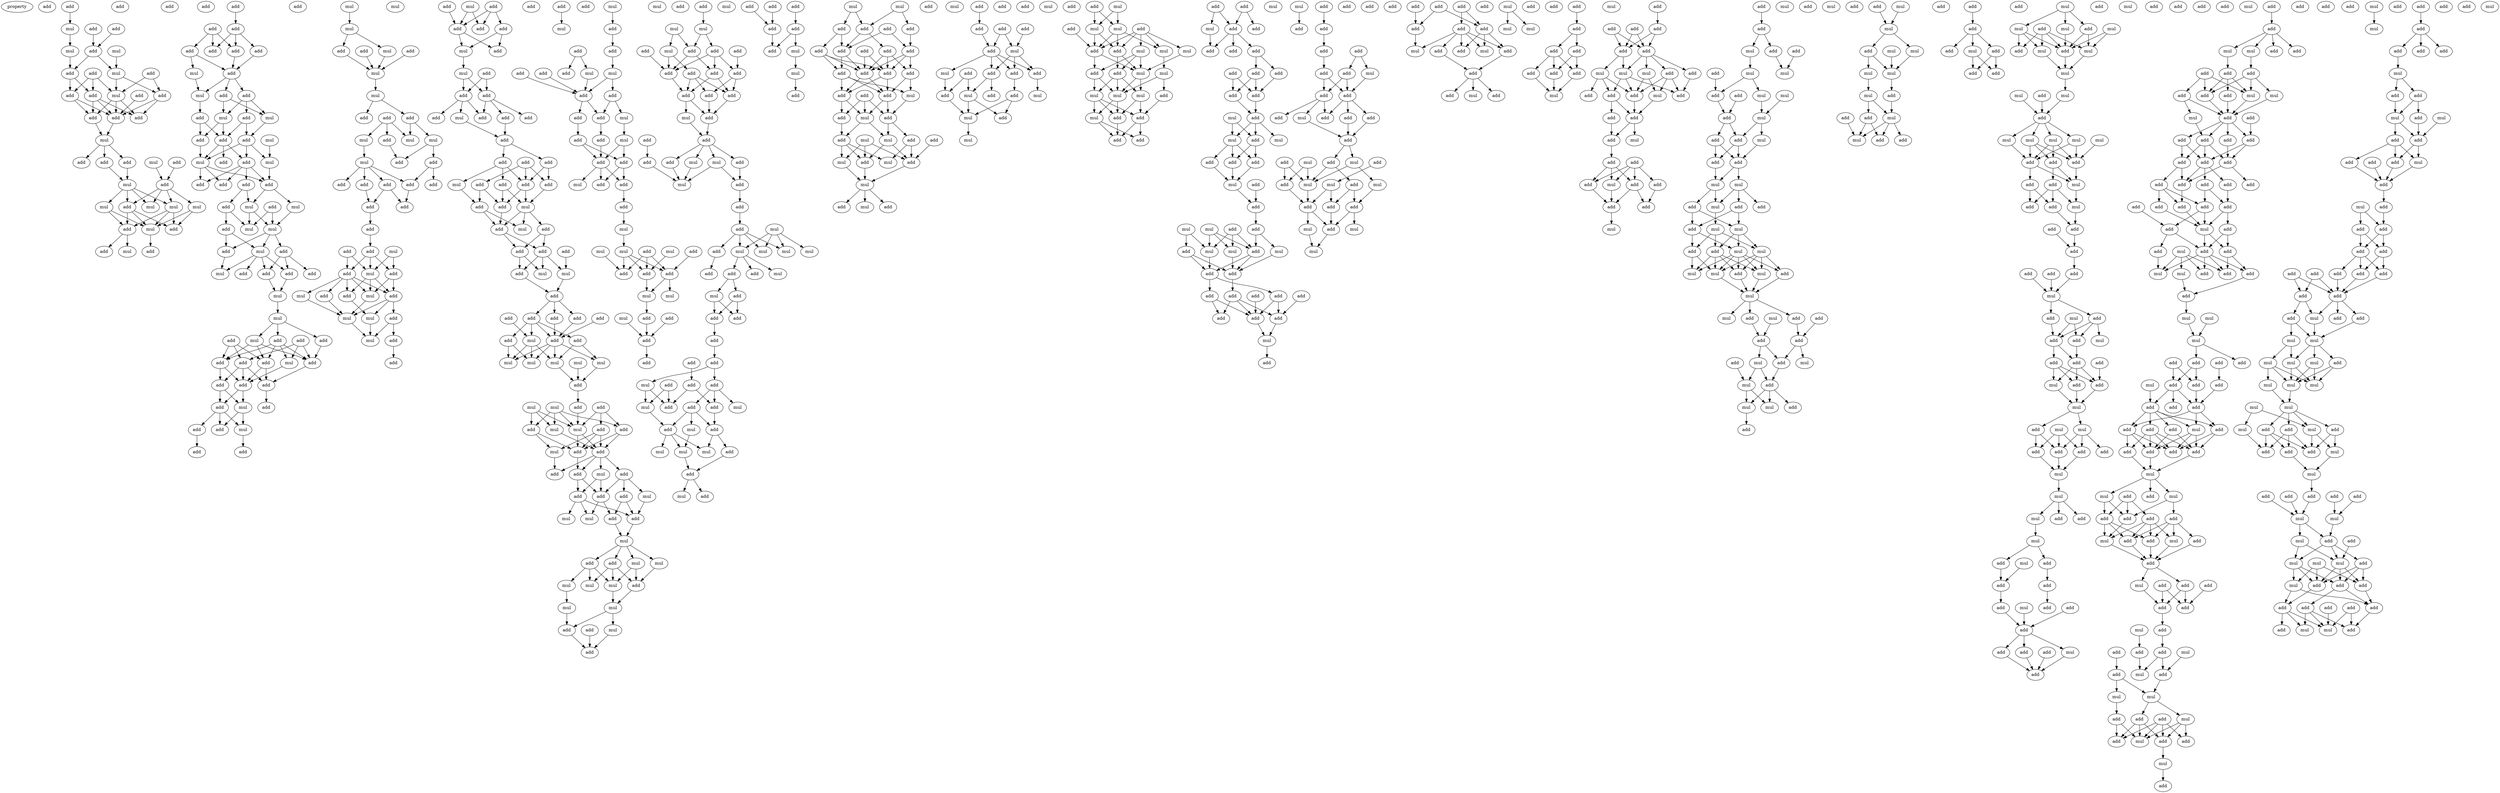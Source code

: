 digraph {
    node [fontcolor=black]
    property [mul=2,lf=1.3]
    0 [ label = add ];
    1 [ label = add ];
    2 [ label = add ];
    3 [ label = mul ];
    4 [ label = add ];
    5 [ label = add ];
    6 [ label = add ];
    7 [ label = mul ];
    8 [ label = mul ];
    9 [ label = add ];
    10 [ label = add ];
    11 [ label = mul ];
    12 [ label = add ];
    13 [ label = add ];
    14 [ label = add ];
    15 [ label = add ];
    16 [ label = add ];
    17 [ label = mul ];
    18 [ label = add ];
    19 [ label = add ];
    20 [ label = add ];
    21 [ label = mul ];
    22 [ label = add ];
    23 [ label = add ];
    24 [ label = add ];
    25 [ label = add ];
    26 [ label = mul ];
    27 [ label = mul ];
    28 [ label = add ];
    29 [ label = add ];
    30 [ label = mul ];
    31 [ label = mul ];
    32 [ label = mul ];
    33 [ label = mul ];
    34 [ label = add ];
    35 [ label = add ];
    36 [ label = mul ];
    37 [ label = mul ];
    38 [ label = add ];
    39 [ label = add ];
    40 [ label = add ];
    41 [ label = add ];
    42 [ label = add ];
    43 [ label = add ];
    44 [ label = add ];
    45 [ label = add ];
    46 [ label = add ];
    47 [ label = add ];
    48 [ label = add ];
    49 [ label = mul ];
    50 [ label = add ];
    51 [ label = mul ];
    52 [ label = add ];
    53 [ label = add ];
    54 [ label = mul ];
    55 [ label = mul ];
    56 [ label = add ];
    57 [ label = add ];
    58 [ label = add ];
    59 [ label = mul ];
    60 [ label = add ];
    61 [ label = add ];
    62 [ label = mul ];
    63 [ label = add ];
    64 [ label = add ];
    65 [ label = mul ];
    66 [ label = add ];
    67 [ label = add ];
    68 [ label = add ];
    69 [ label = add ];
    70 [ label = mul ];
    71 [ label = add ];
    72 [ label = add ];
    73 [ label = mul ];
    74 [ label = add ];
    75 [ label = mul ];
    76 [ label = mul ];
    77 [ label = add ];
    78 [ label = add ];
    79 [ label = mul ];
    80 [ label = add ];
    81 [ label = add ];
    82 [ label = mul ];
    83 [ label = add ];
    84 [ label = add ];
    85 [ label = mul ];
    86 [ label = mul ];
    87 [ label = add ];
    88 [ label = add ];
    89 [ label = add ];
    90 [ label = add ];
    91 [ label = mul ];
    92 [ label = add ];
    93 [ label = add ];
    94 [ label = mul ];
    95 [ label = add ];
    96 [ label = add ];
    97 [ label = add ];
    98 [ label = add ];
    99 [ label = add ];
    100 [ label = add ];
    101 [ label = add ];
    102 [ label = mul ];
    103 [ label = mul ];
    104 [ label = add ];
    105 [ label = add ];
    106 [ label = add ];
    107 [ label = add ];
    108 [ label = add ];
    109 [ label = mul ];
    110 [ label = mul ];
    111 [ label = add ];
    112 [ label = add ];
    113 [ label = mul ];
    114 [ label = add ];
    115 [ label = mul ];
    116 [ label = mul ];
    117 [ label = add ];
    118 [ label = add ];
    119 [ label = add ];
    120 [ label = mul ];
    121 [ label = mul ];
    122 [ label = mul ];
    123 [ label = add ];
    124 [ label = add ];
    125 [ label = add ];
    126 [ label = mul ];
    127 [ label = add ];
    128 [ label = add ];
    129 [ label = add ];
    130 [ label = add ];
    131 [ label = add ];
    132 [ label = add ];
    133 [ label = add ];
    134 [ label = mul ];
    135 [ label = add ];
    136 [ label = add ];
    137 [ label = mul ];
    138 [ label = add ];
    139 [ label = add ];
    140 [ label = add ];
    141 [ label = mul ];
    142 [ label = add ];
    143 [ label = mul ];
    144 [ label = add ];
    145 [ label = mul ];
    146 [ label = add ];
    147 [ label = mul ];
    148 [ label = mul ];
    149 [ label = add ];
    150 [ label = mul ];
    151 [ label = add ];
    152 [ label = add ];
    153 [ label = add ];
    154 [ label = mul ];
    155 [ label = add ];
    156 [ label = add ];
    157 [ label = add ];
    158 [ label = add ];
    159 [ label = add ];
    160 [ label = add ];
    161 [ label = add ];
    162 [ label = mul ];
    163 [ label = add ];
    164 [ label = mul ];
    165 [ label = mul ];
    166 [ label = add ];
    167 [ label = add ];
    168 [ label = mul ];
    169 [ label = add ];
    170 [ label = add ];
    171 [ label = add ];
    172 [ label = add ];
    173 [ label = add ];
    174 [ label = add ];
    175 [ label = add ];
    176 [ label = add ];
    177 [ label = add ];
    178 [ label = add ];
    179 [ label = mul ];
    180 [ label = add ];
    181 [ label = add ];
    182 [ label = add ];
    183 [ label = mul ];
    184 [ label = add ];
    185 [ label = add ];
    186 [ label = mul ];
    187 [ label = add ];
    188 [ label = add ];
    189 [ label = add ];
    190 [ label = add ];
    191 [ label = add ];
    192 [ label = add ];
    193 [ label = mul ];
    194 [ label = mul ];
    195 [ label = add ];
    196 [ label = add ];
    197 [ label = add ];
    198 [ label = add ];
    199 [ label = add ];
    200 [ label = add ];
    201 [ label = mul ];
    202 [ label = add ];
    203 [ label = add ];
    204 [ label = add ];
    205 [ label = mul ];
    206 [ label = mul ];
    207 [ label = mul ];
    208 [ label = mul ];
    209 [ label = mul ];
    210 [ label = add ];
    211 [ label = mul ];
    212 [ label = add ];
    213 [ label = mul ];
    214 [ label = add ];
    215 [ label = mul ];
    216 [ label = add ];
    217 [ label = mul ];
    218 [ label = add ];
    219 [ label = add ];
    220 [ label = add ];
    221 [ label = add ];
    222 [ label = mul ];
    223 [ label = mul ];
    224 [ label = add ];
    225 [ label = add ];
    226 [ label = add ];
    227 [ label = mul ];
    228 [ label = add ];
    229 [ label = add ];
    230 [ label = add ];
    231 [ label = mul ];
    232 [ label = add ];
    233 [ label = mul ];
    234 [ label = add ];
    235 [ label = mul ];
    236 [ label = add ];
    237 [ label = mul ];
    238 [ label = mul ];
    239 [ label = add ];
    240 [ label = mul ];
    241 [ label = mul ];
    242 [ label = mul ];
    243 [ label = add ];
    244 [ label = mul ];
    245 [ label = mul ];
    246 [ label = add ];
    247 [ label = add ];
    248 [ label = mul ];
    249 [ label = add ];
    250 [ label = mul ];
    251 [ label = add ];
    252 [ label = add ];
    253 [ label = add ];
    254 [ label = add ];
    255 [ label = add ];
    256 [ label = mul ];
    257 [ label = add ];
    258 [ label = mul ];
    259 [ label = add ];
    260 [ label = add ];
    261 [ label = add ];
    262 [ label = mul ];
    263 [ label = add ];
    264 [ label = mul ];
    265 [ label = add ];
    266 [ label = add ];
    267 [ label = mul ];
    268 [ label = add ];
    269 [ label = add ];
    270 [ label = mul ];
    271 [ label = add ];
    272 [ label = add ];
    273 [ label = add ];
    274 [ label = mul ];
    275 [ label = mul ];
    276 [ label = add ];
    277 [ label = add ];
    278 [ label = mul ];
    279 [ label = mul ];
    280 [ label = add ];
    281 [ label = add ];
    282 [ label = add ];
    283 [ label = mul ];
    284 [ label = mul ];
    285 [ label = mul ];
    286 [ label = add ];
    287 [ label = add ];
    288 [ label = add ];
    289 [ label = add ];
    290 [ label = add ];
    291 [ label = add ];
    292 [ label = mul ];
    293 [ label = mul ];
    294 [ label = add ];
    295 [ label = add ];
    296 [ label = mul ];
    297 [ label = add ];
    298 [ label = add ];
    299 [ label = add ];
    300 [ label = add ];
    301 [ label = add ];
    302 [ label = add ];
    303 [ label = add ];
    304 [ label = add ];
    305 [ label = add ];
    306 [ label = mul ];
    307 [ label = add ];
    308 [ label = add ];
    309 [ label = add ];
    310 [ label = add ];
    311 [ label = mul ];
    312 [ label = add ];
    313 [ label = mul ];
    314 [ label = add ];
    315 [ label = mul ];
    316 [ label = add ];
    317 [ label = mul ];
    318 [ label = add ];
    319 [ label = add ];
    320 [ label = mul ];
    321 [ label = add ];
    322 [ label = mul ];
    323 [ label = mul ];
    324 [ label = mul ];
    325 [ label = mul ];
    326 [ label = mul ];
    327 [ label = add ];
    328 [ label = add ];
    329 [ label = add ];
    330 [ label = mul ];
    331 [ label = add ];
    332 [ label = add ];
    333 [ label = add ];
    334 [ label = add ];
    335 [ label = add ];
    336 [ label = add ];
    337 [ label = mul ];
    338 [ label = add ];
    339 [ label = add ];
    340 [ label = add ];
    341 [ label = add ];
    342 [ label = add ];
    343 [ label = add ];
    344 [ label = mul ];
    345 [ label = mul ];
    346 [ label = add ];
    347 [ label = mul ];
    348 [ label = add ];
    349 [ label = mul ];
    350 [ label = mul ];
    351 [ label = mul ];
    352 [ label = add ];
    353 [ label = add ];
    354 [ label = add ];
    355 [ label = add ];
    356 [ label = mul ];
    357 [ label = add ];
    358 [ label = add ];
    359 [ label = add ];
    360 [ label = add ];
    361 [ label = add ];
    362 [ label = mul ];
    363 [ label = mul ];
    364 [ label = add ];
    365 [ label = mul ];
    366 [ label = mul ];
    367 [ label = add ];
    368 [ label = add ];
    369 [ label = add ];
    370 [ label = add ];
    371 [ label = add ];
    372 [ label = add ];
    373 [ label = add ];
    374 [ label = add ];
    375 [ label = add ];
    376 [ label = add ];
    377 [ label = add ];
    378 [ label = add ];
    379 [ label = add ];
    380 [ label = mul ];
    381 [ label = add ];
    382 [ label = add ];
    383 [ label = add ];
    384 [ label = add ];
    385 [ label = mul ];
    386 [ label = add ];
    387 [ label = add ];
    388 [ label = add ];
    389 [ label = mul ];
    390 [ label = add ];
    391 [ label = mul ];
    392 [ label = add ];
    393 [ label = mul ];
    394 [ label = add ];
    395 [ label = mul ];
    396 [ label = mul ];
    397 [ label = add ];
    398 [ label = mul ];
    399 [ label = add ];
    400 [ label = add ];
    401 [ label = mul ];
    402 [ label = add ];
    403 [ label = add ];
    404 [ label = add ];
    405 [ label = add ];
    406 [ label = add ];
    407 [ label = mul ];
    408 [ label = add ];
    409 [ label = add ];
    410 [ label = add ];
    411 [ label = mul ];
    412 [ label = add ];
    413 [ label = add ];
    414 [ label = mul ];
    415 [ label = add ];
    416 [ label = add ];
    417 [ label = mul ];
    418 [ label = add ];
    419 [ label = mul ];
    420 [ label = add ];
    421 [ label = add ];
    422 [ label = mul ];
    423 [ label = mul ];
    424 [ label = add ];
    425 [ label = add ];
    426 [ label = mul ];
    427 [ label = add ];
    428 [ label = add ];
    429 [ label = mul ];
    430 [ label = mul ];
    431 [ label = mul ];
    432 [ label = mul ];
    433 [ label = add ];
    434 [ label = mul ];
    435 [ label = add ];
    436 [ label = add ];
    437 [ label = mul ];
    438 [ label = add ];
    439 [ label = mul ];
    440 [ label = mul ];
    441 [ label = mul ];
    442 [ label = mul ];
    443 [ label = add ];
    444 [ label = mul ];
    445 [ label = add ];
    446 [ label = add ];
    447 [ label = add ];
    448 [ label = add ];
    449 [ label = add ];
    450 [ label = add ];
    451 [ label = mul ];
    452 [ label = add ];
    453 [ label = add ];
    454 [ label = add ];
    455 [ label = add ];
    456 [ label = add ];
    457 [ label = add ];
    458 [ label = add ];
    459 [ label = add ];
    460 [ label = add ];
    461 [ label = add ];
    462 [ label = add ];
    463 [ label = mul ];
    464 [ label = add ];
    465 [ label = mul ];
    466 [ label = mul ];
    467 [ label = add ];
    468 [ label = add ];
    469 [ label = add ];
    470 [ label = mul ];
    471 [ label = add ];
    472 [ label = add ];
    473 [ label = mul ];
    474 [ label = mul ];
    475 [ label = add ];
    476 [ label = add ];
    477 [ label = mul ];
    478 [ label = mul ];
    479 [ label = add ];
    480 [ label = mul ];
    481 [ label = add ];
    482 [ label = mul ];
    483 [ label = add ];
    484 [ label = add ];
    485 [ label = add ];
    486 [ label = add ];
    487 [ label = add ];
    488 [ label = add ];
    489 [ label = add ];
    490 [ label = add ];
    491 [ label = add ];
    492 [ label = add ];
    493 [ label = mul ];
    494 [ label = mul ];
    495 [ label = add ];
    496 [ label = add ];
    497 [ label = add ];
    498 [ label = add ];
    499 [ label = add ];
    500 [ label = add ];
    501 [ label = add ];
    502 [ label = mul ];
    503 [ label = add ];
    504 [ label = add ];
    505 [ label = add ];
    506 [ label = add ];
    507 [ label = add ];
    508 [ label = add ];
    509 [ label = mul ];
    510 [ label = add ];
    511 [ label = add ];
    512 [ label = add ];
    513 [ label = add ];
    514 [ label = add ];
    515 [ label = mul ];
    516 [ label = mul ];
    517 [ label = add ];
    518 [ label = add ];
    519 [ label = add ];
    520 [ label = mul ];
    521 [ label = mul ];
    522 [ label = mul ];
    523 [ label = add ];
    524 [ label = add ];
    525 [ label = add ];
    526 [ label = add ];
    527 [ label = add ];
    528 [ label = mul ];
    529 [ label = mul ];
    530 [ label = add ];
    531 [ label = mul ];
    532 [ label = add ];
    533 [ label = add ];
    534 [ label = add ];
    535 [ label = add ];
    536 [ label = add ];
    537 [ label = add ];
    538 [ label = mul ];
    539 [ label = add ];
    540 [ label = mul ];
    541 [ label = add ];
    542 [ label = add ];
    543 [ label = add ];
    544 [ label = add ];
    545 [ label = mul ];
    546 [ label = add ];
    547 [ label = add ];
    548 [ label = mul ];
    549 [ label = mul ];
    550 [ label = add ];
    551 [ label = add ];
    552 [ label = add ];
    553 [ label = mul ];
    554 [ label = add ];
    555 [ label = add ];
    556 [ label = add ];
    557 [ label = add ];
    558 [ label = add ];
    559 [ label = add ];
    560 [ label = mul ];
    561 [ label = mul ];
    562 [ label = add ];
    563 [ label = add ];
    564 [ label = add ];
    565 [ label = add ];
    566 [ label = add ];
    567 [ label = add ];
    568 [ label = mul ];
    569 [ label = add ];
    570 [ label = mul ];
    571 [ label = mul ];
    572 [ label = add ];
    573 [ label = add ];
    574 [ label = add ];
    575 [ label = mul ];
    576 [ label = add ];
    577 [ label = add ];
    578 [ label = add ];
    579 [ label = add ];
    580 [ label = mul ];
    581 [ label = add ];
    582 [ label = add ];
    583 [ label = add ];
    584 [ label = add ];
    585 [ label = add ];
    586 [ label = add ];
    587 [ label = mul ];
    588 [ label = add ];
    589 [ label = add ];
    590 [ label = mul ];
    591 [ label = add ];
    592 [ label = add ];
    593 [ label = add ];
    594 [ label = add ];
    595 [ label = mul ];
    596 [ label = add ];
    597 [ label = mul ];
    598 [ label = mul ];
    599 [ label = mul ];
    600 [ label = add ];
    601 [ label = add ];
    602 [ label = mul ];
    603 [ label = mul ];
    604 [ label = add ];
    605 [ label = add ];
    606 [ label = mul ];
    607 [ label = add ];
    608 [ label = add ];
    609 [ label = add ];
    610 [ label = mul ];
    611 [ label = mul ];
    612 [ label = mul ];
    613 [ label = mul ];
    614 [ label = add ];
    615 [ label = add ];
    616 [ label = add ];
    617 [ label = add ];
    618 [ label = mul ];
    619 [ label = mul ];
    620 [ label = add ];
    621 [ label = mul ];
    622 [ label = add ];
    623 [ label = mul ];
    624 [ label = mul ];
    625 [ label = mul ];
    626 [ label = add ];
    627 [ label = add ];
    628 [ label = mul ];
    629 [ label = mul ];
    630 [ label = add ];
    631 [ label = add ];
    632 [ label = mul ];
    633 [ label = add ];
    634 [ label = mul ];
    635 [ label = add ];
    636 [ label = add ];
    637 [ label = add ];
    638 [ label = add ];
    639 [ label = mul ];
    640 [ label = mul ];
    641 [ label = add ];
    642 [ label = mul ];
    643 [ label = add ];
    644 [ label = add ];
    645 [ label = mul ];
    646 [ label = mul ];
    647 [ label = add ];
    648 [ label = mul ];
    649 [ label = add ];
    650 [ label = add ];
    651 [ label = mul ];
    652 [ label = mul ];
    653 [ label = add ];
    654 [ label = add ];
    655 [ label = mul ];
    656 [ label = mul ];
    657 [ label = mul ];
    658 [ label = mul ];
    659 [ label = add ];
    660 [ label = mul ];
    661 [ label = add ];
    662 [ label = add ];
    663 [ label = mul ];
    664 [ label = mul ];
    665 [ label = add ];
    666 [ label = add ];
    667 [ label = add ];
    668 [ label = add ];
    669 [ label = add ];
    670 [ label = add ];
    671 [ label = add ];
    672 [ label = mul ];
    673 [ label = add ];
    674 [ label = add ];
    675 [ label = mul ];
    676 [ label = add ];
    677 [ label = mul ];
    678 [ label = add ];
    679 [ label = mul ];
    680 [ label = mul ];
    681 [ label = add ];
    682 [ label = add ];
    683 [ label = mul ];
    684 [ label = mul ];
    685 [ label = mul ];
    686 [ label = mul ];
    687 [ label = add ];
    688 [ label = add ];
    689 [ label = mul ];
    690 [ label = add ];
    691 [ label = mul ];
    692 [ label = mul ];
    693 [ label = mul ];
    694 [ label = mul ];
    695 [ label = mul ];
    696 [ label = add ];
    697 [ label = add ];
    698 [ label = add ];
    699 [ label = mul ];
    700 [ label = add ];
    701 [ label = add ];
    702 [ label = add ];
    703 [ label = add ];
    704 [ label = mul ];
    705 [ label = mul ];
    706 [ label = add ];
    707 [ label = add ];
    708 [ label = add ];
    709 [ label = add ];
    710 [ label = add ];
    711 [ label = add ];
    712 [ label = mul ];
    713 [ label = add ];
    714 [ label = mul ];
    715 [ label = add ];
    716 [ label = add ];
    717 [ label = add ];
    718 [ label = mul ];
    719 [ label = add ];
    720 [ label = add ];
    721 [ label = add ];
    722 [ label = add ];
    723 [ label = add ];
    724 [ label = mul ];
    725 [ label = mul ];
    726 [ label = mul ];
    727 [ label = mul ];
    728 [ label = add ];
    729 [ label = add ];
    730 [ label = add ];
    731 [ label = add ];
    732 [ label = add ];
    733 [ label = add ];
    734 [ label = mul ];
    735 [ label = mul ];
    736 [ label = add ];
    737 [ label = mul ];
    738 [ label = add ];
    739 [ label = add ];
    740 [ label = mul ];
    741 [ label = mul ];
    742 [ label = add ];
    743 [ label = add ];
    744 [ label = add ];
    745 [ label = add ];
    746 [ label = add ];
    747 [ label = add ];
    748 [ label = mul ];
    749 [ label = add ];
    750 [ label = add ];
    751 [ label = add ];
    752 [ label = add ];
    753 [ label = add ];
    754 [ label = add ];
    755 [ label = add ];
    756 [ label = mul ];
    757 [ label = add ];
    758 [ label = mul ];
    759 [ label = add ];
    760 [ label = add ];
    761 [ label = add ];
    762 [ label = mul ];
    763 [ label = mul ];
    764 [ label = add ];
    765 [ label = add ];
    766 [ label = add ];
    767 [ label = add ];
    768 [ label = add ];
    769 [ label = add ];
    770 [ label = add ];
    771 [ label = mul ];
    772 [ label = mul ];
    773 [ label = add ];
    774 [ label = mul ];
    775 [ label = add ];
    776 [ label = add ];
    777 [ label = add ];
    778 [ label = add ];
    779 [ label = add ];
    780 [ label = add ];
    781 [ label = add ];
    782 [ label = add ];
    783 [ label = add ];
    784 [ label = add ];
    785 [ label = add ];
    786 [ label = add ];
    787 [ label = add ];
    788 [ label = add ];
    789 [ label = add ];
    790 [ label = add ];
    791 [ label = add ];
    792 [ label = add ];
    793 [ label = add ];
    794 [ label = mul ];
    795 [ label = add ];
    796 [ label = add ];
    797 [ label = add ];
    798 [ label = add ];
    799 [ label = add ];
    800 [ label = mul ];
    801 [ label = add ];
    802 [ label = mul ];
    803 [ label = add ];
    804 [ label = add ];
    805 [ label = mul ];
    806 [ label = add ];
    807 [ label = mul ];
    808 [ label = mul ];
    809 [ label = mul ];
    810 [ label = add ];
    811 [ label = add ];
    812 [ label = add ];
    813 [ label = add ];
    814 [ label = add ];
    815 [ label = mul ];
    816 [ label = add ];
    817 [ label = add ];
    818 [ label = add ];
    819 [ label = add ];
    820 [ label = add ];
    821 [ label = add ];
    822 [ label = mul ];
    823 [ label = add ];
    824 [ label = add ];
    825 [ label = add ];
    826 [ label = add ];
    827 [ label = add ];
    828 [ label = add ];
    829 [ label = add ];
    830 [ label = add ];
    831 [ label = mul ];
    832 [ label = add ];
    833 [ label = add ];
    834 [ label = mul ];
    835 [ label = mul ];
    836 [ label = add ];
    837 [ label = add ];
    838 [ label = add ];
    839 [ label = add ];
    840 [ label = mul ];
    841 [ label = add ];
    842 [ label = add ];
    843 [ label = mul ];
    844 [ label = add ];
    845 [ label = add ];
    846 [ label = add ];
    847 [ label = add ];
    848 [ label = add ];
    849 [ label = add ];
    850 [ label = mul ];
    851 [ label = add ];
    852 [ label = add ];
    853 [ label = mul ];
    854 [ label = add ];
    855 [ label = mul ];
    856 [ label = add ];
    857 [ label = add ];
    858 [ label = add ];
    859 [ label = add ];
    860 [ label = mul ];
    861 [ label = add ];
    862 [ label = mul ];
    863 [ label = mul ];
    864 [ label = add ];
    865 [ label = mul ];
    866 [ label = add ];
    867 [ label = add ];
    868 [ label = add ];
    869 [ label = add ];
    870 [ label = mul ];
    871 [ label = add ];
    872 [ label = mul ];
    873 [ label = add ];
    874 [ label = mul ];
    875 [ label = mul ];
    876 [ label = add ];
    877 [ label = add ];
    878 [ label = add ];
    879 [ label = add ];
    880 [ label = add ];
    881 [ label = add ];
    882 [ label = add ];
    883 [ label = add ];
    884 [ label = mul ];
    885 [ label = add ];
    886 [ label = add ];
    887 [ label = mul ];
    888 [ label = mul ];
    889 [ label = add ];
    890 [ label = add ];
    891 [ label = add ];
    892 [ label = add ];
    893 [ label = add ];
    894 [ label = mul ];
    895 [ label = add ];
    896 [ label = add ];
    897 [ label = add ];
    898 [ label = mul ];
    899 [ label = add ];
    900 [ label = add ];
    901 [ label = add ];
    902 [ label = add ];
    903 [ label = add ];
    904 [ label = add ];
    905 [ label = add ];
    906 [ label = add ];
    907 [ label = add ];
    908 [ label = add ];
    909 [ label = add ];
    910 [ label = mul ];
    911 [ label = mul ];
    912 [ label = add ];
    913 [ label = add ];
    914 [ label = add ];
    915 [ label = mul ];
    916 [ label = mul ];
    917 [ label = mul ];
    918 [ label = mul ];
    919 [ label = add ];
    920 [ label = mul ];
    921 [ label = mul ];
    922 [ label = mul ];
    923 [ label = mul ];
    924 [ label = mul ];
    925 [ label = mul ];
    926 [ label = add ];
    927 [ label = mul ];
    928 [ label = mul ];
    929 [ label = add ];
    930 [ label = add ];
    931 [ label = mul ];
    932 [ label = add ];
    933 [ label = add ];
    934 [ label = add ];
    935 [ label = mul ];
    936 [ label = add ];
    937 [ label = add ];
    938 [ label = add ];
    939 [ label = add ];
    940 [ label = add ];
    941 [ label = mul ];
    942 [ label = mul ];
    943 [ label = add ];
    944 [ label = mul ];
    945 [ label = add ];
    946 [ label = add ];
    947 [ label = mul ];
    948 [ label = mul ];
    949 [ label = mul ];
    950 [ label = add ];
    951 [ label = mul ];
    952 [ label = add ];
    953 [ label = add ];
    954 [ label = add ];
    955 [ label = add ];
    956 [ label = add ];
    957 [ label = add ];
    958 [ label = add ];
    959 [ label = mul ];
    960 [ label = add ];
    961 [ label = mul ];
    962 [ label = add ];
    1 -> 3 [ name = 0 ];
    3 -> 7 [ name = 1 ];
    4 -> 6 [ name = 2 ];
    5 -> 6 [ name = 3 ];
    6 -> 10 [ name = 4 ];
    6 -> 11 [ name = 5 ];
    7 -> 10 [ name = 6 ];
    8 -> 11 [ name = 7 ];
    9 -> 13 [ name = 8 ];
    9 -> 15 [ name = 9 ];
    9 -> 17 [ name = 10 ];
    10 -> 13 [ name = 11 ];
    10 -> 15 [ name = 12 ];
    11 -> 14 [ name = 13 ];
    11 -> 17 [ name = 14 ];
    12 -> 14 [ name = 15 ];
    12 -> 17 [ name = 16 ];
    13 -> 18 [ name = 17 ];
    13 -> 19 [ name = 18 ];
    13 -> 20 [ name = 19 ];
    14 -> 18 [ name = 20 ];
    14 -> 19 [ name = 21 ];
    15 -> 18 [ name = 22 ];
    15 -> 20 [ name = 23 ];
    16 -> 18 [ name = 24 ];
    17 -> 18 [ name = 25 ];
    17 -> 19 [ name = 26 ];
    17 -> 20 [ name = 27 ];
    18 -> 21 [ name = 28 ];
    20 -> 21 [ name = 29 ];
    21 -> 22 [ name = 30 ];
    21 -> 23 [ name = 31 ];
    21 -> 24 [ name = 32 ];
    22 -> 27 [ name = 33 ];
    24 -> 27 [ name = 34 ];
    25 -> 28 [ name = 35 ];
    26 -> 28 [ name = 36 ];
    27 -> 29 [ name = 37 ];
    27 -> 30 [ name = 38 ];
    27 -> 32 [ name = 39 ];
    27 -> 33 [ name = 40 ];
    28 -> 29 [ name = 41 ];
    28 -> 30 [ name = 42 ];
    28 -> 31 [ name = 43 ];
    28 -> 32 [ name = 44 ];
    29 -> 34 [ name = 45 ];
    29 -> 35 [ name = 46 ];
    29 -> 36 [ name = 47 ];
    30 -> 34 [ name = 48 ];
    30 -> 35 [ name = 49 ];
    30 -> 36 [ name = 50 ];
    31 -> 35 [ name = 51 ];
    31 -> 36 [ name = 52 ];
    33 -> 34 [ name = 53 ];
    33 -> 36 [ name = 54 ];
    34 -> 37 [ name = 55 ];
    34 -> 41 [ name = 56 ];
    36 -> 40 [ name = 57 ];
    42 -> 43 [ name = 58 ];
    43 -> 46 [ name = 59 ];
    43 -> 47 [ name = 60 ];
    43 -> 48 [ name = 61 ];
    44 -> 45 [ name = 62 ];
    44 -> 46 [ name = 63 ];
    44 -> 48 [ name = 64 ];
    45 -> 49 [ name = 65 ];
    45 -> 50 [ name = 66 ];
    47 -> 50 [ name = 67 ];
    48 -> 50 [ name = 68 ];
    49 -> 51 [ name = 69 ];
    50 -> 51 [ name = 70 ];
    50 -> 52 [ name = 71 ];
    50 -> 53 [ name = 72 ];
    51 -> 57 [ name = 73 ];
    52 -> 54 [ name = 74 ];
    52 -> 55 [ name = 75 ];
    52 -> 56 [ name = 76 ];
    53 -> 54 [ name = 77 ];
    53 -> 55 [ name = 78 ];
    54 -> 58 [ name = 79 ];
    55 -> 60 [ name = 80 ];
    55 -> 61 [ name = 81 ];
    56 -> 58 [ name = 82 ];
    56 -> 60 [ name = 83 ];
    57 -> 60 [ name = 84 ];
    57 -> 61 [ name = 85 ];
    58 -> 62 [ name = 86 ];
    58 -> 64 [ name = 87 ];
    58 -> 65 [ name = 88 ];
    59 -> 65 [ name = 89 ];
    60 -> 62 [ name = 90 ];
    60 -> 63 [ name = 91 ];
    60 -> 64 [ name = 92 ];
    61 -> 62 [ name = 93 ];
    62 -> 66 [ name = 94 ];
    62 -> 68 [ name = 95 ];
    62 -> 69 [ name = 96 ];
    64 -> 66 [ name = 97 ];
    64 -> 67 [ name = 98 ];
    64 -> 68 [ name = 99 ];
    64 -> 69 [ name = 100 ];
    65 -> 68 [ name = 101 ];
    67 -> 70 [ name = 102 ];
    67 -> 71 [ name = 103 ];
    68 -> 70 [ name = 104 ];
    68 -> 73 [ name = 105 ];
    70 -> 75 [ name = 106 ];
    70 -> 76 [ name = 107 ];
    71 -> 74 [ name = 108 ];
    71 -> 76 [ name = 109 ];
    72 -> 75 [ name = 110 ];
    72 -> 76 [ name = 111 ];
    73 -> 75 [ name = 112 ];
    74 -> 78 [ name = 113 ];
    74 -> 79 [ name = 114 ];
    75 -> 77 [ name = 115 ];
    75 -> 78 [ name = 116 ];
    75 -> 79 [ name = 117 ];
    77 -> 81 [ name = 118 ];
    77 -> 83 [ name = 119 ];
    77 -> 84 [ name = 120 ];
    78 -> 82 [ name = 121 ];
    79 -> 80 [ name = 122 ];
    79 -> 81 [ name = 123 ];
    79 -> 82 [ name = 124 ];
    79 -> 83 [ name = 125 ];
    81 -> 85 [ name = 126 ];
    83 -> 85 [ name = 127 ];
    85 -> 86 [ name = 128 ];
    86 -> 89 [ name = 129 ];
    86 -> 90 [ name = 130 ];
    86 -> 91 [ name = 131 ];
    87 -> 92 [ name = 132 ];
    87 -> 94 [ name = 133 ];
    87 -> 95 [ name = 134 ];
    88 -> 93 [ name = 135 ];
    88 -> 95 [ name = 136 ];
    88 -> 96 [ name = 137 ];
    89 -> 92 [ name = 138 ];
    90 -> 92 [ name = 139 ];
    90 -> 93 [ name = 140 ];
    90 -> 94 [ name = 141 ];
    90 -> 96 [ name = 142 ];
    91 -> 92 [ name = 143 ];
    91 -> 93 [ name = 144 ];
    91 -> 96 [ name = 145 ];
    92 -> 98 [ name = 146 ];
    93 -> 98 [ name = 147 ];
    93 -> 99 [ name = 148 ];
    94 -> 99 [ name = 149 ];
    95 -> 97 [ name = 150 ];
    95 -> 98 [ name = 151 ];
    95 -> 99 [ name = 152 ];
    96 -> 97 [ name = 153 ];
    96 -> 99 [ name = 154 ];
    97 -> 101 [ name = 155 ];
    97 -> 102 [ name = 156 ];
    98 -> 100 [ name = 157 ];
    99 -> 101 [ name = 158 ];
    99 -> 102 [ name = 159 ];
    101 -> 103 [ name = 160 ];
    101 -> 104 [ name = 161 ];
    101 -> 105 [ name = 162 ];
    102 -> 103 [ name = 163 ];
    102 -> 105 [ name = 164 ];
    103 -> 106 [ name = 165 ];
    104 -> 107 [ name = 166 ];
    109 -> 110 [ name = 167 ];
    110 -> 111 [ name = 168 ];
    110 -> 113 [ name = 169 ];
    111 -> 115 [ name = 170 ];
    112 -> 115 [ name = 171 ];
    113 -> 115 [ name = 172 ];
    114 -> 115 [ name = 173 ];
    115 -> 116 [ name = 174 ];
    116 -> 118 [ name = 175 ];
    116 -> 119 [ name = 176 ];
    117 -> 120 [ name = 177 ];
    117 -> 122 [ name = 178 ];
    117 -> 123 [ name = 179 ];
    118 -> 121 [ name = 180 ];
    118 -> 122 [ name = 181 ];
    120 -> 126 [ name = 182 ];
    121 -> 124 [ name = 183 ];
    121 -> 125 [ name = 184 ];
    123 -> 125 [ name = 185 ];
    124 -> 127 [ name = 186 ];
    124 -> 130 [ name = 187 ];
    126 -> 127 [ name = 188 ];
    126 -> 128 [ name = 189 ];
    126 -> 129 [ name = 190 ];
    126 -> 131 [ name = 191 ];
    127 -> 133 [ name = 192 ];
    128 -> 132 [ name = 193 ];
    128 -> 133 [ name = 194 ];
    131 -> 132 [ name = 195 ];
    132 -> 135 [ name = 196 ];
    135 -> 136 [ name = 197 ];
    136 -> 139 [ name = 198 ];
    136 -> 140 [ name = 199 ];
    136 -> 141 [ name = 200 ];
    137 -> 139 [ name = 201 ];
    137 -> 141 [ name = 202 ];
    138 -> 140 [ name = 203 ];
    138 -> 141 [ name = 204 ];
    139 -> 145 [ name = 205 ];
    139 -> 146 [ name = 206 ];
    140 -> 142 [ name = 207 ];
    140 -> 143 [ name = 208 ];
    140 -> 144 [ name = 209 ];
    140 -> 145 [ name = 210 ];
    140 -> 146 [ name = 211 ];
    141 -> 142 [ name = 212 ];
    141 -> 145 [ name = 213 ];
    141 -> 146 [ name = 214 ];
    142 -> 147 [ name = 215 ];
    143 -> 148 [ name = 216 ];
    144 -> 148 [ name = 217 ];
    145 -> 148 [ name = 218 ];
    146 -> 147 [ name = 219 ];
    146 -> 148 [ name = 220 ];
    146 -> 149 [ name = 221 ];
    147 -> 150 [ name = 222 ];
    148 -> 150 [ name = 223 ];
    149 -> 150 [ name = 224 ];
    149 -> 151 [ name = 225 ];
    151 -> 152 [ name = 226 ];
    153 -> 157 [ name = 227 ];
    153 -> 158 [ name = 228 ];
    153 -> 159 [ name = 229 ];
    154 -> 158 [ name = 230 ];
    154 -> 159 [ name = 231 ];
    155 -> 158 [ name = 232 ];
    157 -> 161 [ name = 233 ];
    157 -> 162 [ name = 234 ];
    158 -> 161 [ name = 235 ];
    158 -> 162 [ name = 236 ];
    160 -> 165 [ name = 237 ];
    162 -> 164 [ name = 238 ];
    163 -> 166 [ name = 239 ];
    163 -> 167 [ name = 240 ];
    164 -> 166 [ name = 241 ];
    164 -> 167 [ name = 242 ];
    166 -> 169 [ name = 243 ];
    166 -> 170 [ name = 244 ];
    166 -> 172 [ name = 245 ];
    167 -> 168 [ name = 246 ];
    167 -> 169 [ name = 247 ];
    167 -> 171 [ name = 248 ];
    168 -> 173 [ name = 249 ];
    172 -> 173 [ name = 250 ];
    173 -> 175 [ name = 251 ];
    173 -> 176 [ name = 252 ];
    174 -> 177 [ name = 253 ];
    174 -> 178 [ name = 254 ];
    174 -> 181 [ name = 255 ];
    175 -> 179 [ name = 256 ];
    175 -> 180 [ name = 257 ];
    175 -> 181 [ name = 258 ];
    176 -> 178 [ name = 259 ];
    176 -> 181 [ name = 260 ];
    177 -> 182 [ name = 261 ];
    177 -> 184 [ name = 262 ];
    178 -> 183 [ name = 263 ];
    179 -> 184 [ name = 264 ];
    180 -> 182 [ name = 265 ];
    180 -> 183 [ name = 266 ];
    181 -> 182 [ name = 267 ];
    181 -> 183 [ name = 268 ];
    182 -> 185 [ name = 269 ];
    183 -> 185 [ name = 270 ];
    183 -> 186 [ name = 271 ];
    183 -> 187 [ name = 272 ];
    184 -> 185 [ name = 273 ];
    184 -> 186 [ name = 274 ];
    185 -> 188 [ name = 275 ];
    185 -> 189 [ name = 276 ];
    187 -> 188 [ name = 277 ];
    187 -> 189 [ name = 278 ];
    188 -> 192 [ name = 279 ];
    188 -> 193 [ name = 280 ];
    189 -> 192 [ name = 281 ];
    189 -> 193 [ name = 282 ];
    189 -> 194 [ name = 283 ];
    190 -> 194 [ name = 284 ];
    192 -> 195 [ name = 285 ];
    194 -> 195 [ name = 286 ];
    195 -> 197 [ name = 287 ];
    195 -> 198 [ name = 288 ];
    195 -> 199 [ name = 289 ];
    196 -> 204 [ name = 290 ];
    197 -> 204 [ name = 291 ];
    198 -> 204 [ name = 292 ];
    199 -> 201 [ name = 293 ];
    199 -> 202 [ name = 294 ];
    199 -> 203 [ name = 295 ];
    199 -> 204 [ name = 296 ];
    200 -> 201 [ name = 297 ];
    201 -> 205 [ name = 298 ];
    201 -> 206 [ name = 299 ];
    201 -> 209 [ name = 300 ];
    202 -> 205 [ name = 301 ];
    202 -> 207 [ name = 302 ];
    203 -> 206 [ name = 303 ];
    203 -> 209 [ name = 304 ];
    204 -> 205 [ name = 305 ];
    204 -> 206 [ name = 306 ];
    204 -> 207 [ name = 307 ];
    204 -> 209 [ name = 308 ];
    205 -> 210 [ name = 309 ];
    207 -> 210 [ name = 310 ];
    208 -> 210 [ name = 311 ];
    210 -> 212 [ name = 312 ];
    211 -> 215 [ name = 313 ];
    211 -> 217 [ name = 314 ];
    211 -> 219 [ name = 315 ];
    212 -> 217 [ name = 316 ];
    213 -> 215 [ name = 317 ];
    213 -> 216 [ name = 318 ];
    213 -> 217 [ name = 319 ];
    213 -> 219 [ name = 320 ];
    214 -> 216 [ name = 321 ];
    214 -> 217 [ name = 322 ];
    214 -> 218 [ name = 323 ];
    215 -> 220 [ name = 324 ];
    216 -> 220 [ name = 325 ];
    216 -> 221 [ name = 326 ];
    217 -> 220 [ name = 327 ];
    217 -> 221 [ name = 328 ];
    218 -> 220 [ name = 329 ];
    218 -> 221 [ name = 330 ];
    218 -> 222 [ name = 331 ];
    219 -> 221 [ name = 332 ];
    219 -> 222 [ name = 333 ];
    220 -> 223 [ name = 334 ];
    220 -> 224 [ name = 335 ];
    220 -> 225 [ name = 336 ];
    220 -> 226 [ name = 337 ];
    221 -> 226 [ name = 338 ];
    222 -> 225 [ name = 339 ];
    223 -> 228 [ name = 340 ];
    223 -> 229 [ name = 341 ];
    224 -> 227 [ name = 342 ];
    224 -> 229 [ name = 343 ];
    224 -> 230 [ name = 344 ];
    226 -> 228 [ name = 345 ];
    226 -> 229 [ name = 346 ];
    227 -> 234 [ name = 347 ];
    228 -> 231 [ name = 348 ];
    228 -> 233 [ name = 349 ];
    228 -> 234 [ name = 350 ];
    229 -> 231 [ name = 351 ];
    229 -> 232 [ name = 352 ];
    230 -> 232 [ name = 353 ];
    230 -> 234 [ name = 354 ];
    232 -> 235 [ name = 355 ];
    234 -> 235 [ name = 356 ];
    235 -> 236 [ name = 357 ];
    235 -> 237 [ name = 358 ];
    235 -> 238 [ name = 359 ];
    235 -> 239 [ name = 360 ];
    236 -> 241 [ name = 361 ];
    236 -> 242 [ name = 362 ];
    236 -> 243 [ name = 363 ];
    237 -> 242 [ name = 364 ];
    237 -> 243 [ name = 365 ];
    238 -> 243 [ name = 366 ];
    239 -> 240 [ name = 367 ];
    239 -> 241 [ name = 368 ];
    239 -> 242 [ name = 369 ];
    240 -> 245 [ name = 370 ];
    242 -> 244 [ name = 371 ];
    243 -> 244 [ name = 372 ];
    244 -> 246 [ name = 373 ];
    244 -> 248 [ name = 374 ];
    245 -> 246 [ name = 375 ];
    246 -> 249 [ name = 376 ];
    247 -> 249 [ name = 377 ];
    248 -> 249 [ name = 378 ];
    250 -> 251 [ name = 379 ];
    251 -> 252 [ name = 380 ];
    252 -> 258 [ name = 381 ];
    253 -> 256 [ name = 382 ];
    253 -> 257 [ name = 383 ];
    254 -> 260 [ name = 384 ];
    255 -> 260 [ name = 385 ];
    256 -> 260 [ name = 386 ];
    258 -> 259 [ name = 387 ];
    258 -> 260 [ name = 388 ];
    259 -> 261 [ name = 389 ];
    259 -> 262 [ name = 390 ];
    260 -> 261 [ name = 391 ];
    260 -> 263 [ name = 392 ];
    261 -> 265 [ name = 393 ];
    262 -> 264 [ name = 394 ];
    263 -> 266 [ name = 395 ];
    264 -> 268 [ name = 396 ];
    264 -> 269 [ name = 397 ];
    265 -> 268 [ name = 398 ];
    266 -> 268 [ name = 399 ];
    266 -> 269 [ name = 400 ];
    268 -> 270 [ name = 401 ];
    268 -> 271 [ name = 402 ];
    268 -> 272 [ name = 403 ];
    269 -> 271 [ name = 404 ];
    269 -> 272 [ name = 405 ];
    271 -> 273 [ name = 406 ];
    273 -> 274 [ name = 407 ];
    274 -> 275 [ name = 408 ];
    275 -> 280 [ name = 409 ];
    275 -> 281 [ name = 410 ];
    275 -> 282 [ name = 411 ];
    276 -> 280 [ name = 412 ];
    276 -> 281 [ name = 413 ];
    276 -> 282 [ name = 414 ];
    277 -> 282 [ name = 415 ];
    278 -> 281 [ name = 416 ];
    279 -> 280 [ name = 417 ];
    280 -> 283 [ name = 418 ];
    282 -> 283 [ name = 419 ];
    282 -> 284 [ name = 420 ];
    283 -> 286 [ name = 421 ];
    285 -> 288 [ name = 422 ];
    286 -> 288 [ name = 423 ];
    287 -> 288 [ name = 424 ];
    288 -> 290 [ name = 425 ];
    291 -> 293 [ name = 426 ];
    292 -> 294 [ name = 427 ];
    292 -> 296 [ name = 428 ];
    293 -> 294 [ name = 429 ];
    293 -> 295 [ name = 430 ];
    294 -> 300 [ name = 431 ];
    294 -> 302 [ name = 432 ];
    295 -> 300 [ name = 433 ];
    295 -> 301 [ name = 434 ];
    295 -> 302 [ name = 435 ];
    296 -> 299 [ name = 436 ];
    296 -> 302 [ name = 437 ];
    297 -> 301 [ name = 438 ];
    298 -> 302 [ name = 439 ];
    299 -> 303 [ name = 440 ];
    299 -> 304 [ name = 441 ];
    299 -> 305 [ name = 442 ];
    300 -> 303 [ name = 443 ];
    300 -> 305 [ name = 444 ];
    301 -> 304 [ name = 445 ];
    301 -> 305 [ name = 446 ];
    302 -> 303 [ name = 447 ];
    303 -> 306 [ name = 448 ];
    303 -> 307 [ name = 449 ];
    304 -> 307 [ name = 450 ];
    305 -> 307 [ name = 451 ];
    306 -> 309 [ name = 452 ];
    307 -> 309 [ name = 453 ];
    308 -> 310 [ name = 454 ];
    309 -> 311 [ name = 455 ];
    309 -> 312 [ name = 456 ];
    309 -> 313 [ name = 457 ];
    309 -> 314 [ name = 458 ];
    310 -> 317 [ name = 459 ];
    311 -> 316 [ name = 460 ];
    311 -> 317 [ name = 461 ];
    312 -> 317 [ name = 462 ];
    313 -> 317 [ name = 463 ];
    314 -> 316 [ name = 464 ];
    316 -> 318 [ name = 465 ];
    318 -> 319 [ name = 466 ];
    319 -> 321 [ name = 467 ];
    319 -> 322 [ name = 468 ];
    319 -> 323 [ name = 469 ];
    319 -> 324 [ name = 470 ];
    320 -> 322 [ name = 471 ];
    320 -> 323 [ name = 472 ];
    320 -> 324 [ name = 473 ];
    320 -> 325 [ name = 474 ];
    321 -> 328 [ name = 475 ];
    324 -> 326 [ name = 476 ];
    324 -> 327 [ name = 477 ];
    324 -> 329 [ name = 478 ];
    327 -> 330 [ name = 479 ];
    327 -> 331 [ name = 480 ];
    330 -> 332 [ name = 481 ];
    330 -> 333 [ name = 482 ];
    331 -> 332 [ name = 483 ];
    331 -> 333 [ name = 484 ];
    332 -> 334 [ name = 485 ];
    334 -> 336 [ name = 486 ];
    335 -> 340 [ name = 487 ];
    336 -> 337 [ name = 488 ];
    336 -> 338 [ name = 489 ];
    337 -> 341 [ name = 490 ];
    337 -> 345 [ name = 491 ];
    338 -> 342 [ name = 492 ];
    338 -> 343 [ name = 493 ];
    338 -> 344 [ name = 494 ];
    339 -> 341 [ name = 495 ];
    339 -> 345 [ name = 496 ];
    340 -> 341 [ name = 497 ];
    340 -> 342 [ name = 498 ];
    342 -> 348 [ name = 499 ];
    343 -> 346 [ name = 500 ];
    343 -> 347 [ name = 501 ];
    343 -> 348 [ name = 502 ];
    345 -> 346 [ name = 503 ];
    346 -> 349 [ name = 504 ];
    346 -> 350 [ name = 505 ];
    346 -> 351 [ name = 506 ];
    347 -> 351 [ name = 507 ];
    348 -> 350 [ name = 508 ];
    348 -> 352 [ name = 509 ];
    351 -> 353 [ name = 510 ];
    352 -> 353 [ name = 511 ];
    353 -> 356 [ name = 512 ];
    353 -> 357 [ name = 513 ];
    354 -> 360 [ name = 514 ];
    355 -> 359 [ name = 515 ];
    358 -> 360 [ name = 516 ];
    359 -> 361 [ name = 517 ];
    359 -> 362 [ name = 518 ];
    360 -> 361 [ name = 519 ];
    362 -> 363 [ name = 520 ];
    363 -> 364 [ name = 521 ];
    365 -> 367 [ name = 522 ];
    365 -> 369 [ name = 523 ];
    366 -> 367 [ name = 524 ];
    366 -> 370 [ name = 525 ];
    367 -> 371 [ name = 526 ];
    367 -> 374 [ name = 527 ];
    368 -> 371 [ name = 528 ];
    368 -> 372 [ name = 529 ];
    369 -> 372 [ name = 530 ];
    370 -> 371 [ name = 531 ];
    370 -> 373 [ name = 532 ];
    371 -> 376 [ name = 533 ];
    371 -> 377 [ name = 534 ];
    372 -> 377 [ name = 535 ];
    372 -> 378 [ name = 536 ];
    372 -> 379 [ name = 537 ];
    373 -> 376 [ name = 538 ];
    373 -> 377 [ name = 539 ];
    373 -> 379 [ name = 540 ];
    374 -> 377 [ name = 541 ];
    374 -> 378 [ name = 542 ];
    374 -> 379 [ name = 543 ];
    375 -> 377 [ name = 544 ];
    375 -> 379 [ name = 545 ];
    376 -> 380 [ name = 546 ];
    376 -> 381 [ name = 547 ];
    376 -> 383 [ name = 548 ];
    377 -> 381 [ name = 549 ];
    377 -> 383 [ name = 550 ];
    378 -> 380 [ name = 551 ];
    378 -> 383 [ name = 552 ];
    379 -> 381 [ name = 553 ];
    379 -> 383 [ name = 554 ];
    380 -> 386 [ name = 555 ];
    381 -> 384 [ name = 556 ];
    381 -> 385 [ name = 557 ];
    382 -> 384 [ name = 558 ];
    382 -> 385 [ name = 559 ];
    382 -> 386 [ name = 560 ];
    383 -> 385 [ name = 561 ];
    383 -> 386 [ name = 562 ];
    384 -> 390 [ name = 563 ];
    385 -> 389 [ name = 564 ];
    385 -> 390 [ name = 565 ];
    386 -> 387 [ name = 566 ];
    386 -> 389 [ name = 567 ];
    387 -> 394 [ name = 568 ];
    387 -> 395 [ name = 569 ];
    388 -> 394 [ name = 570 ];
    389 -> 392 [ name = 571 ];
    389 -> 394 [ name = 572 ];
    390 -> 392 [ name = 573 ];
    390 -> 393 [ name = 574 ];
    390 -> 395 [ name = 575 ];
    391 -> 392 [ name = 576 ];
    391 -> 393 [ name = 577 ];
    391 -> 394 [ name = 578 ];
    392 -> 396 [ name = 579 ];
    393 -> 396 [ name = 580 ];
    394 -> 396 [ name = 581 ];
    396 -> 397 [ name = 582 ];
    396 -> 398 [ name = 583 ];
    396 -> 400 [ name = 584 ];
    402 -> 403 [ name = 585 ];
    403 -> 406 [ name = 586 ];
    404 -> 406 [ name = 587 ];
    404 -> 407 [ name = 588 ];
    405 -> 407 [ name = 589 ];
    406 -> 408 [ name = 590 ];
    406 -> 409 [ name = 591 ];
    406 -> 410 [ name = 592 ];
    406 -> 411 [ name = 593 ];
    407 -> 408 [ name = 594 ];
    407 -> 409 [ name = 595 ];
    407 -> 410 [ name = 596 ];
    408 -> 417 [ name = 597 ];
    409 -> 413 [ name = 598 ];
    410 -> 414 [ name = 599 ];
    410 -> 415 [ name = 600 ];
    411 -> 416 [ name = 601 ];
    412 -> 414 [ name = 602 ];
    412 -> 416 [ name = 603 ];
    413 -> 418 [ name = 604 ];
    413 -> 419 [ name = 605 ];
    414 -> 418 [ name = 606 ];
    414 -> 419 [ name = 607 ];
    416 -> 419 [ name = 608 ];
    419 -> 423 [ name = 609 ];
    425 -> 429 [ name = 610 ];
    425 -> 430 [ name = 611 ];
    426 -> 429 [ name = 612 ];
    426 -> 430 [ name = 613 ];
    427 -> 431 [ name = 614 ];
    427 -> 432 [ name = 615 ];
    427 -> 433 [ name = 616 ];
    427 -> 434 [ name = 617 ];
    427 -> 435 [ name = 618 ];
    428 -> 435 [ name = 619 ];
    429 -> 433 [ name = 620 ];
    429 -> 435 [ name = 621 ];
    430 -> 433 [ name = 622 ];
    430 -> 434 [ name = 623 ];
    430 -> 435 [ name = 624 ];
    431 -> 436 [ name = 625 ];
    431 -> 437 [ name = 626 ];
    431 -> 438 [ name = 627 ];
    432 -> 437 [ name = 628 ];
    433 -> 436 [ name = 629 ];
    433 -> 437 [ name = 630 ];
    434 -> 439 [ name = 631 ];
    435 -> 437 [ name = 632 ];
    435 -> 438 [ name = 633 ];
    436 -> 440 [ name = 634 ];
    436 -> 441 [ name = 635 ];
    436 -> 442 [ name = 636 ];
    437 -> 441 [ name = 637 ];
    437 -> 442 [ name = 638 ];
    438 -> 440 [ name = 639 ];
    438 -> 441 [ name = 640 ];
    439 -> 441 [ name = 641 ];
    439 -> 443 [ name = 642 ];
    440 -> 444 [ name = 643 ];
    440 -> 445 [ name = 644 ];
    440 -> 446 [ name = 645 ];
    441 -> 444 [ name = 646 ];
    441 -> 445 [ name = 647 ];
    442 -> 445 [ name = 648 ];
    442 -> 446 [ name = 649 ];
    443 -> 446 [ name = 650 ];
    444 -> 447 [ name = 651 ];
    444 -> 448 [ name = 652 ];
    445 -> 448 [ name = 653 ];
    446 -> 447 [ name = 654 ];
    446 -> 448 [ name = 655 ];
    449 -> 451 [ name = 656 ];
    449 -> 453 [ name = 657 ];
    450 -> 452 [ name = 658 ];
    450 -> 453 [ name = 659 ];
    451 -> 454 [ name = 660 ];
    453 -> 454 [ name = 661 ];
    453 -> 455 [ name = 662 ];
    453 -> 456 [ name = 663 ];
    455 -> 458 [ name = 664 ];
    455 -> 459 [ name = 665 ];
    457 -> 460 [ name = 666 ];
    457 -> 461 [ name = 667 ];
    458 -> 461 [ name = 668 ];
    459 -> 460 [ name = 669 ];
    459 -> 461 [ name = 670 ];
    460 -> 462 [ name = 671 ];
    461 -> 462 [ name = 672 ];
    462 -> 464 [ name = 673 ];
    462 -> 465 [ name = 674 ];
    462 -> 466 [ name = 675 ];
    463 -> 464 [ name = 676 ];
    463 -> 465 [ name = 677 ];
    464 -> 467 [ name = 678 ];
    464 -> 469 [ name = 679 ];
    465 -> 467 [ name = 680 ];
    465 -> 468 [ name = 681 ];
    465 -> 469 [ name = 682 ];
    467 -> 470 [ name = 683 ];
    468 -> 470 [ name = 684 ];
    469 -> 470 [ name = 685 ];
    470 -> 472 [ name = 686 ];
    471 -> 472 [ name = 687 ];
    472 -> 475 [ name = 688 ];
    474 -> 479 [ name = 689 ];
    474 -> 480 [ name = 690 ];
    474 -> 482 [ name = 691 ];
    475 -> 478 [ name = 692 ];
    475 -> 479 [ name = 693 ];
    476 -> 479 [ name = 694 ];
    476 -> 480 [ name = 695 ];
    476 -> 482 [ name = 696 ];
    477 -> 480 [ name = 697 ];
    477 -> 481 [ name = 698 ];
    478 -> 484 [ name = 699 ];
    479 -> 483 [ name = 700 ];
    479 -> 484 [ name = 701 ];
    480 -> 483 [ name = 702 ];
    481 -> 483 [ name = 703 ];
    481 -> 484 [ name = 704 ];
    482 -> 484 [ name = 705 ];
    483 -> 487 [ name = 706 ];
    483 -> 489 [ name = 707 ];
    484 -> 488 [ name = 708 ];
    485 -> 492 [ name = 709 ];
    486 -> 491 [ name = 710 ];
    487 -> 490 [ name = 711 ];
    487 -> 491 [ name = 712 ];
    488 -> 490 [ name = 713 ];
    488 -> 491 [ name = 714 ];
    488 -> 492 [ name = 715 ];
    489 -> 491 [ name = 716 ];
    489 -> 492 [ name = 717 ];
    491 -> 494 [ name = 718 ];
    492 -> 494 [ name = 719 ];
    493 -> 497 [ name = 720 ];
    494 -> 496 [ name = 721 ];
    495 -> 498 [ name = 722 ];
    498 -> 500 [ name = 723 ];
    499 -> 502 [ name = 724 ];
    499 -> 504 [ name = 725 ];
    500 -> 501 [ name = 726 ];
    501 -> 505 [ name = 727 ];
    501 -> 506 [ name = 728 ];
    502 -> 505 [ name = 729 ];
    504 -> 505 [ name = 730 ];
    504 -> 506 [ name = 731 ];
    505 -> 507 [ name = 732 ];
    505 -> 508 [ name = 733 ];
    505 -> 511 [ name = 734 ];
    506 -> 507 [ name = 735 ];
    506 -> 509 [ name = 736 ];
    506 -> 510 [ name = 737 ];
    508 -> 512 [ name = 738 ];
    509 -> 512 [ name = 739 ];
    511 -> 512 [ name = 740 ];
    512 -> 516 [ name = 741 ];
    512 -> 517 [ name = 742 ];
    513 -> 521 [ name = 743 ];
    514 -> 519 [ name = 744 ];
    514 -> 520 [ name = 745 ];
    515 -> 519 [ name = 746 ];
    515 -> 520 [ name = 747 ];
    516 -> 520 [ name = 748 ];
    516 -> 522 [ name = 749 ];
    517 -> 518 [ name = 750 ];
    517 -> 520 [ name = 751 ];
    518 -> 524 [ name = 752 ];
    518 -> 525 [ name = 753 ];
    519 -> 523 [ name = 754 ];
    520 -> 523 [ name = 755 ];
    521 -> 523 [ name = 756 ];
    521 -> 525 [ name = 757 ];
    522 -> 524 [ name = 758 ];
    523 -> 526 [ name = 759 ];
    523 -> 528 [ name = 760 ];
    524 -> 526 [ name = 761 ];
    524 -> 529 [ name = 762 ];
    525 -> 526 [ name = 763 ];
    526 -> 531 [ name = 764 ];
    528 -> 531 [ name = 765 ];
    532 -> 535 [ name = 766 ];
    533 -> 535 [ name = 767 ];
    533 -> 537 [ name = 768 ];
    534 -> 536 [ name = 769 ];
    534 -> 537 [ name = 770 ];
    535 -> 540 [ name = 771 ];
    536 -> 538 [ name = 772 ];
    536 -> 539 [ name = 773 ];
    536 -> 540 [ name = 774 ];
    536 -> 541 [ name = 775 ];
    536 -> 542 [ name = 776 ];
    537 -> 538 [ name = 777 ];
    537 -> 541 [ name = 778 ];
    537 -> 542 [ name = 779 ];
    539 -> 543 [ name = 780 ];
    542 -> 543 [ name = 781 ];
    543 -> 544 [ name = 782 ];
    543 -> 545 [ name = 783 ];
    543 -> 547 [ name = 784 ];
    548 -> 549 [ name = 785 ];
    548 -> 553 [ name = 786 ];
    552 -> 554 [ name = 787 ];
    554 -> 555 [ name = 788 ];
    554 -> 556 [ name = 789 ];
    555 -> 557 [ name = 790 ];
    555 -> 558 [ name = 791 ];
    555 -> 559 [ name = 792 ];
    556 -> 558 [ name = 793 ];
    556 -> 559 [ name = 794 ];
    557 -> 560 [ name = 795 ];
    558 -> 560 [ name = 796 ];
    559 -> 560 [ name = 797 ];
    562 -> 565 [ name = 798 ];
    563 -> 566 [ name = 799 ];
    563 -> 567 [ name = 800 ];
    564 -> 566 [ name = 801 ];
    564 -> 567 [ name = 802 ];
    565 -> 566 [ name = 803 ];
    565 -> 567 [ name = 804 ];
    566 -> 568 [ name = 805 ];
    566 -> 570 [ name = 806 ];
    567 -> 568 [ name = 807 ];
    567 -> 569 [ name = 808 ];
    567 -> 571 [ name = 809 ];
    567 -> 572 [ name = 810 ];
    568 -> 573 [ name = 811 ];
    568 -> 574 [ name = 812 ];
    568 -> 577 [ name = 813 ];
    569 -> 577 [ name = 814 ];
    570 -> 573 [ name = 815 ];
    570 -> 574 [ name = 816 ];
    570 -> 576 [ name = 817 ];
    571 -> 574 [ name = 818 ];
    571 -> 575 [ name = 819 ];
    572 -> 574 [ name = 820 ];
    572 -> 575 [ name = 821 ];
    572 -> 577 [ name = 822 ];
    573 -> 578 [ name = 823 ];
    573 -> 579 [ name = 824 ];
    574 -> 579 [ name = 825 ];
    575 -> 579 [ name = 826 ];
    578 -> 581 [ name = 827 ];
    579 -> 580 [ name = 828 ];
    579 -> 581 [ name = 829 ];
    581 -> 583 [ name = 830 ];
    582 -> 584 [ name = 831 ];
    582 -> 585 [ name = 832 ];
    582 -> 586 [ name = 833 ];
    582 -> 587 [ name = 834 ];
    583 -> 584 [ name = 835 ];
    583 -> 585 [ name = 836 ];
    583 -> 587 [ name = 837 ];
    584 -> 589 [ name = 838 ];
    585 -> 588 [ name = 839 ];
    585 -> 589 [ name = 840 ];
    586 -> 588 [ name = 841 ];
    587 -> 589 [ name = 842 ];
    589 -> 590 [ name = 843 ];
    591 -> 592 [ name = 844 ];
    592 -> 594 [ name = 845 ];
    592 -> 595 [ name = 846 ];
    593 -> 598 [ name = 847 ];
    594 -> 598 [ name = 848 ];
    595 -> 597 [ name = 849 ];
    596 -> 601 [ name = 850 ];
    597 -> 599 [ name = 851 ];
    597 -> 601 [ name = 852 ];
    599 -> 603 [ name = 853 ];
    600 -> 604 [ name = 854 ];
    601 -> 604 [ name = 855 ];
    602 -> 603 [ name = 856 ];
    603 -> 606 [ name = 857 ];
    603 -> 607 [ name = 858 ];
    604 -> 605 [ name = 859 ];
    604 -> 607 [ name = 860 ];
    605 -> 608 [ name = 861 ];
    605 -> 609 [ name = 862 ];
    606 -> 608 [ name = 863 ];
    607 -> 608 [ name = 864 ];
    607 -> 609 [ name = 865 ];
    608 -> 611 [ name = 866 ];
    608 -> 612 [ name = 867 ];
    609 -> 612 [ name = 868 ];
    611 -> 613 [ name = 869 ];
    611 -> 614 [ name = 870 ];
    611 -> 615 [ name = 871 ];
    612 -> 613 [ name = 872 ];
    612 -> 616 [ name = 873 ];
    613 -> 618 [ name = 874 ];
    614 -> 617 [ name = 875 ];
    614 -> 619 [ name = 876 ];
    616 -> 617 [ name = 877 ];
    616 -> 619 [ name = 878 ];
    617 -> 620 [ name = 879 ];
    617 -> 621 [ name = 880 ];
    618 -> 620 [ name = 881 ];
    618 -> 622 [ name = 882 ];
    618 -> 623 [ name = 883 ];
    619 -> 621 [ name = 884 ];
    619 -> 622 [ name = 885 ];
    619 -> 623 [ name = 886 ];
    620 -> 625 [ name = 887 ];
    620 -> 628 [ name = 888 ];
    621 -> 624 [ name = 889 ];
    621 -> 625 [ name = 890 ];
    621 -> 626 [ name = 891 ];
    621 -> 627 [ name = 892 ];
    621 -> 628 [ name = 893 ];
    622 -> 624 [ name = 894 ];
    622 -> 625 [ name = 895 ];
    622 -> 626 [ name = 896 ];
    622 -> 628 [ name = 897 ];
    623 -> 624 [ name = 898 ];
    623 -> 626 [ name = 899 ];
    623 -> 627 [ name = 900 ];
    623 -> 628 [ name = 901 ];
    624 -> 629 [ name = 902 ];
    626 -> 629 [ name = 903 ];
    627 -> 629 [ name = 904 ];
    628 -> 629 [ name = 905 ];
    629 -> 630 [ name = 906 ];
    629 -> 631 [ name = 907 ];
    629 -> 632 [ name = 908 ];
    630 -> 636 [ name = 909 ];
    631 -> 635 [ name = 910 ];
    633 -> 635 [ name = 911 ];
    634 -> 636 [ name = 912 ];
    635 -> 640 [ name = 913 ];
    635 -> 641 [ name = 914 ];
    636 -> 639 [ name = 915 ];
    636 -> 641 [ name = 916 ];
    637 -> 642 [ name = 917 ];
    639 -> 642 [ name = 918 ];
    639 -> 643 [ name = 919 ];
    641 -> 643 [ name = 920 ];
    642 -> 645 [ name = 921 ];
    642 -> 646 [ name = 922 ];
    643 -> 644 [ name = 923 ];
    643 -> 645 [ name = 924 ];
    643 -> 646 [ name = 925 ];
    646 -> 647 [ name = 926 ];
    650 -> 652 [ name = 927 ];
    651 -> 652 [ name = 928 ];
    652 -> 654 [ name = 929 ];
    652 -> 655 [ name = 930 ];
    654 -> 657 [ name = 931 ];
    654 -> 658 [ name = 932 ];
    655 -> 658 [ name = 933 ];
    656 -> 658 [ name = 934 ];
    657 -> 660 [ name = 935 ];
    658 -> 659 [ name = 936 ];
    659 -> 663 [ name = 937 ];
    660 -> 661 [ name = 938 ];
    660 -> 663 [ name = 939 ];
    661 -> 664 [ name = 940 ];
    661 -> 665 [ name = 941 ];
    662 -> 664 [ name = 942 ];
    663 -> 664 [ name = 943 ];
    663 -> 665 [ name = 944 ];
    663 -> 666 [ name = 945 ];
    667 -> 668 [ name = 946 ];
    668 -> 670 [ name = 947 ];
    668 -> 671 [ name = 948 ];
    668 -> 672 [ name = 949 ];
    671 -> 673 [ name = 950 ];
    671 -> 674 [ name = 951 ];
    672 -> 673 [ name = 952 ];
    672 -> 674 [ name = 953 ];
    675 -> 678 [ name = 954 ];
    675 -> 679 [ name = 955 ];
    675 -> 680 [ name = 956 ];
    676 -> 681 [ name = 957 ];
    676 -> 682 [ name = 958 ];
    676 -> 683 [ name = 959 ];
    676 -> 684 [ name = 960 ];
    677 -> 682 [ name = 961 ];
    677 -> 683 [ name = 962 ];
    678 -> 682 [ name = 963 ];
    678 -> 683 [ name = 964 ];
    679 -> 682 [ name = 965 ];
    680 -> 681 [ name = 966 ];
    680 -> 682 [ name = 967 ];
    680 -> 684 [ name = 968 ];
    682 -> 685 [ name = 969 ];
    683 -> 685 [ name = 970 ];
    684 -> 685 [ name = 971 ];
    685 -> 689 [ name = 972 ];
    686 -> 690 [ name = 973 ];
    687 -> 690 [ name = 974 ];
    689 -> 690 [ name = 975 ];
    690 -> 692 [ name = 976 ];
    690 -> 693 [ name = 977 ];
    690 -> 694 [ name = 978 ];
    690 -> 695 [ name = 979 ];
    691 -> 696 [ name = 980 ];
    692 -> 696 [ name = 981 ];
    692 -> 697 [ name = 982 ];
    692 -> 698 [ name = 983 ];
    693 -> 696 [ name = 984 ];
    693 -> 698 [ name = 985 ];
    694 -> 698 [ name = 986 ];
    695 -> 696 [ name = 987 ];
    695 -> 697 [ name = 988 ];
    695 -> 698 [ name = 989 ];
    696 -> 699 [ name = 990 ];
    697 -> 699 [ name = 991 ];
    697 -> 701 [ name = 992 ];
    698 -> 699 [ name = 993 ];
    698 -> 700 [ name = 994 ];
    699 -> 704 [ name = 995 ];
    700 -> 702 [ name = 996 ];
    700 -> 703 [ name = 997 ];
    701 -> 702 [ name = 998 ];
    701 -> 703 [ name = 999 ];
    701 -> 704 [ name = 1000 ];
    702 -> 707 [ name = 1001 ];
    704 -> 707 [ name = 1002 ];
    706 -> 708 [ name = 1003 ];
    707 -> 708 [ name = 1004 ];
    708 -> 711 [ name = 1005 ];
    709 -> 712 [ name = 1006 ];
    710 -> 712 [ name = 1007 ];
    711 -> 712 [ name = 1008 ];
    712 -> 713 [ name = 1009 ];
    712 -> 715 [ name = 1010 ];
    713 -> 716 [ name = 1011 ];
    713 -> 717 [ name = 1012 ];
    713 -> 718 [ name = 1013 ];
    714 -> 716 [ name = 1014 ];
    714 -> 717 [ name = 1015 ];
    715 -> 717 [ name = 1016 ];
    716 -> 721 [ name = 1017 ];
    717 -> 720 [ name = 1018 ];
    717 -> 721 [ name = 1019 ];
    719 -> 723 [ name = 1020 ];
    720 -> 722 [ name = 1021 ];
    720 -> 723 [ name = 1022 ];
    720 -> 724 [ name = 1023 ];
    721 -> 722 [ name = 1024 ];
    721 -> 723 [ name = 1025 ];
    721 -> 724 [ name = 1026 ];
    722 -> 725 [ name = 1027 ];
    723 -> 725 [ name = 1028 ];
    724 -> 725 [ name = 1029 ];
    725 -> 726 [ name = 1030 ];
    725 -> 728 [ name = 1031 ];
    726 -> 729 [ name = 1032 ];
    726 -> 732 [ name = 1033 ];
    726 -> 733 [ name = 1034 ];
    727 -> 730 [ name = 1035 ];
    727 -> 732 [ name = 1036 ];
    727 -> 733 [ name = 1037 ];
    728 -> 730 [ name = 1038 ];
    728 -> 733 [ name = 1039 ];
    730 -> 734 [ name = 1040 ];
    732 -> 734 [ name = 1041 ];
    733 -> 734 [ name = 1042 ];
    734 -> 735 [ name = 1043 ];
    735 -> 737 [ name = 1044 ];
    735 -> 738 [ name = 1045 ];
    735 -> 739 [ name = 1046 ];
    737 -> 740 [ name = 1047 ];
    740 -> 742 [ name = 1048 ];
    740 -> 744 [ name = 1049 ];
    741 -> 746 [ name = 1050 ];
    742 -> 746 [ name = 1051 ];
    744 -> 745 [ name = 1052 ];
    745 -> 749 [ name = 1053 ];
    746 -> 747 [ name = 1054 ];
    747 -> 752 [ name = 1055 ];
    748 -> 752 [ name = 1056 ];
    751 -> 752 [ name = 1057 ];
    752 -> 753 [ name = 1058 ];
    752 -> 754 [ name = 1059 ];
    752 -> 756 [ name = 1060 ];
    753 -> 757 [ name = 1061 ];
    754 -> 757 [ name = 1062 ];
    755 -> 757 [ name = 1063 ];
    756 -> 757 [ name = 1064 ];
    759 -> 760 [ name = 1065 ];
    760 -> 762 [ name = 1066 ];
    760 -> 763 [ name = 1067 ];
    760 -> 764 [ name = 1068 ];
    760 -> 765 [ name = 1069 ];
    762 -> 768 [ name = 1070 ];
    763 -> 766 [ name = 1071 ];
    766 -> 769 [ name = 1072 ];
    766 -> 771 [ name = 1073 ];
    766 -> 772 [ name = 1074 ];
    767 -> 769 [ name = 1075 ];
    767 -> 770 [ name = 1076 ];
    767 -> 772 [ name = 1077 ];
    768 -> 769 [ name = 1078 ];
    768 -> 772 [ name = 1079 ];
    768 -> 773 [ name = 1080 ];
    769 -> 776 [ name = 1081 ];
    770 -> 774 [ name = 1082 ];
    770 -> 776 [ name = 1083 ];
    771 -> 776 [ name = 1084 ];
    772 -> 776 [ name = 1085 ];
    773 -> 776 [ name = 1086 ];
    774 -> 780 [ name = 1087 ];
    775 -> 777 [ name = 1088 ];
    776 -> 777 [ name = 1089 ];
    776 -> 778 [ name = 1090 ];
    776 -> 779 [ name = 1091 ];
    776 -> 780 [ name = 1092 ];
    777 -> 781 [ name = 1093 ];
    777 -> 782 [ name = 1094 ];
    778 -> 781 [ name = 1095 ];
    778 -> 783 [ name = 1096 ];
    779 -> 782 [ name = 1097 ];
    780 -> 781 [ name = 1098 ];
    780 -> 782 [ name = 1099 ];
    780 -> 783 [ name = 1100 ];
    781 -> 784 [ name = 1101 ];
    781 -> 785 [ name = 1102 ];
    781 -> 787 [ name = 1103 ];
    782 -> 784 [ name = 1104 ];
    782 -> 788 [ name = 1105 ];
    783 -> 784 [ name = 1106 ];
    783 -> 786 [ name = 1107 ];
    784 -> 793 [ name = 1108 ];
    785 -> 790 [ name = 1109 ];
    785 -> 791 [ name = 1110 ];
    786 -> 789 [ name = 1111 ];
    786 -> 791 [ name = 1112 ];
    786 -> 793 [ name = 1113 ];
    787 -> 790 [ name = 1114 ];
    789 -> 794 [ name = 1115 ];
    790 -> 794 [ name = 1116 ];
    790 -> 795 [ name = 1117 ];
    791 -> 794 [ name = 1118 ];
    791 -> 796 [ name = 1119 ];
    792 -> 796 [ name = 1120 ];
    793 -> 794 [ name = 1121 ];
    794 -> 797 [ name = 1122 ];
    794 -> 799 [ name = 1123 ];
    795 -> 797 [ name = 1124 ];
    795 -> 799 [ name = 1125 ];
    796 -> 797 [ name = 1126 ];
    796 -> 798 [ name = 1127 ];
    797 -> 801 [ name = 1128 ];
    797 -> 803 [ name = 1129 ];
    797 -> 804 [ name = 1130 ];
    797 -> 805 [ name = 1131 ];
    798 -> 805 [ name = 1132 ];
    799 -> 801 [ name = 1133 ];
    799 -> 804 [ name = 1134 ];
    800 -> 802 [ name = 1135 ];
    800 -> 803 [ name = 1136 ];
    800 -> 804 [ name = 1137 ];
    800 -> 805 [ name = 1138 ];
    801 -> 806 [ name = 1139 ];
    802 -> 806 [ name = 1140 ];
    806 -> 807 [ name = 1141 ];
    807 -> 809 [ name = 1142 ];
    808 -> 809 [ name = 1143 ];
    809 -> 810 [ name = 1144 ];
    809 -> 811 [ name = 1145 ];
    810 -> 816 [ name = 1146 ];
    810 -> 817 [ name = 1147 ];
    812 -> 816 [ name = 1148 ];
    812 -> 817 [ name = 1149 ];
    813 -> 814 [ name = 1150 ];
    814 -> 819 [ name = 1151 ];
    815 -> 820 [ name = 1152 ];
    816 -> 819 [ name = 1153 ];
    817 -> 818 [ name = 1154 ];
    817 -> 819 [ name = 1155 ];
    817 -> 820 [ name = 1156 ];
    819 -> 821 [ name = 1157 ];
    819 -> 822 [ name = 1158 ];
    819 -> 824 [ name = 1159 ];
    820 -> 821 [ name = 1160 ];
    820 -> 822 [ name = 1161 ];
    820 -> 823 [ name = 1162 ];
    820 -> 824 [ name = 1163 ];
    820 -> 825 [ name = 1164 ];
    821 -> 827 [ name = 1165 ];
    821 -> 828 [ name = 1166 ];
    822 -> 827 [ name = 1167 ];
    822 -> 828 [ name = 1168 ];
    822 -> 829 [ name = 1169 ];
    823 -> 826 [ name = 1170 ];
    823 -> 827 [ name = 1171 ];
    823 -> 828 [ name = 1172 ];
    823 -> 829 [ name = 1173 ];
    824 -> 826 [ name = 1174 ];
    824 -> 828 [ name = 1175 ];
    824 -> 829 [ name = 1176 ];
    825 -> 827 [ name = 1177 ];
    825 -> 829 [ name = 1178 ];
    826 -> 831 [ name = 1179 ];
    827 -> 831 [ name = 1180 ];
    829 -> 831 [ name = 1181 ];
    831 -> 832 [ name = 1182 ];
    831 -> 834 [ name = 1183 ];
    831 -> 835 [ name = 1184 ];
    833 -> 836 [ name = 1185 ];
    833 -> 837 [ name = 1186 ];
    833 -> 838 [ name = 1187 ];
    834 -> 838 [ name = 1188 ];
    834 -> 839 [ name = 1189 ];
    835 -> 837 [ name = 1190 ];
    835 -> 838 [ name = 1191 ];
    836 -> 840 [ name = 1192 ];
    836 -> 842 [ name = 1193 ];
    836 -> 843 [ name = 1194 ];
    836 -> 844 [ name = 1195 ];
    837 -> 842 [ name = 1196 ];
    837 -> 843 [ name = 1197 ];
    837 -> 844 [ name = 1198 ];
    838 -> 843 [ name = 1199 ];
    839 -> 840 [ name = 1200 ];
    839 -> 841 [ name = 1201 ];
    839 -> 842 [ name = 1202 ];
    839 -> 844 [ name = 1203 ];
    840 -> 845 [ name = 1204 ];
    841 -> 845 [ name = 1205 ];
    842 -> 845 [ name = 1206 ];
    843 -> 845 [ name = 1207 ];
    844 -> 845 [ name = 1208 ];
    845 -> 847 [ name = 1209 ];
    845 -> 850 [ name = 1210 ];
    846 -> 852 [ name = 1211 ];
    847 -> 851 [ name = 1212 ];
    847 -> 852 [ name = 1213 ];
    849 -> 851 [ name = 1214 ];
    849 -> 852 [ name = 1215 ];
    850 -> 851 [ name = 1216 ];
    851 -> 854 [ name = 1217 ];
    853 -> 856 [ name = 1218 ];
    854 -> 857 [ name = 1219 ];
    855 -> 859 [ name = 1220 ];
    856 -> 860 [ name = 1221 ];
    857 -> 859 [ name = 1222 ];
    857 -> 860 [ name = 1223 ];
    858 -> 861 [ name = 1224 ];
    859 -> 862 [ name = 1225 ];
    861 -> 862 [ name = 1226 ];
    861 -> 863 [ name = 1227 ];
    862 -> 865 [ name = 1228 ];
    862 -> 866 [ name = 1229 ];
    863 -> 867 [ name = 1230 ];
    864 -> 868 [ name = 1231 ];
    864 -> 869 [ name = 1232 ];
    864 -> 870 [ name = 1233 ];
    864 -> 871 [ name = 1234 ];
    865 -> 868 [ name = 1235 ];
    865 -> 870 [ name = 1236 ];
    865 -> 871 [ name = 1237 ];
    866 -> 868 [ name = 1238 ];
    866 -> 869 [ name = 1239 ];
    866 -> 870 [ name = 1240 ];
    867 -> 869 [ name = 1241 ];
    867 -> 870 [ name = 1242 ];
    868 -> 872 [ name = 1243 ];
    872 -> 873 [ name = 1244 ];
    874 -> 875 [ name = 1245 ];
    877 -> 878 [ name = 1246 ];
    878 -> 880 [ name = 1247 ];
    878 -> 882 [ name = 1248 ];
    878 -> 883 [ name = 1249 ];
    880 -> 884 [ name = 1250 ];
    884 -> 885 [ name = 1251 ];
    884 -> 886 [ name = 1252 ];
    885 -> 887 [ name = 1253 ];
    886 -> 887 [ name = 1254 ];
    886 -> 889 [ name = 1255 ];
    887 -> 890 [ name = 1256 ];
    887 -> 891 [ name = 1257 ];
    888 -> 891 [ name = 1258 ];
    889 -> 891 [ name = 1259 ];
    890 -> 892 [ name = 1260 ];
    890 -> 894 [ name = 1261 ];
    890 -> 895 [ name = 1262 ];
    891 -> 894 [ name = 1263 ];
    891 -> 895 [ name = 1264 ];
    892 -> 896 [ name = 1265 ];
    893 -> 896 [ name = 1266 ];
    894 -> 896 [ name = 1267 ];
    895 -> 896 [ name = 1268 ];
    896 -> 897 [ name = 1269 ];
    897 -> 900 [ name = 1270 ];
    898 -> 899 [ name = 1271 ];
    898 -> 900 [ name = 1272 ];
    899 -> 901 [ name = 1273 ];
    899 -> 902 [ name = 1274 ];
    900 -> 901 [ name = 1275 ];
    900 -> 902 [ name = 1276 ];
    901 -> 904 [ name = 1277 ];
    901 -> 905 [ name = 1278 ];
    902 -> 904 [ name = 1279 ];
    902 -> 905 [ name = 1280 ];
    902 -> 906 [ name = 1281 ];
    903 -> 908 [ name = 1282 ];
    903 -> 909 [ name = 1283 ];
    904 -> 908 [ name = 1284 ];
    905 -> 908 [ name = 1285 ];
    906 -> 908 [ name = 1286 ];
    907 -> 908 [ name = 1287 ];
    907 -> 909 [ name = 1288 ];
    908 -> 910 [ name = 1289 ];
    908 -> 913 [ name = 1290 ];
    908 -> 914 [ name = 1291 ];
    909 -> 910 [ name = 1292 ];
    909 -> 912 [ name = 1293 ];
    910 -> 916 [ name = 1294 ];
    912 -> 915 [ name = 1295 ];
    912 -> 916 [ name = 1296 ];
    914 -> 916 [ name = 1297 ];
    915 -> 918 [ name = 1298 ];
    915 -> 920 [ name = 1299 ];
    916 -> 917 [ name = 1300 ];
    916 -> 919 [ name = 1301 ];
    916 -> 920 [ name = 1302 ];
    917 -> 922 [ name = 1303 ];
    917 -> 923 [ name = 1304 ];
    918 -> 921 [ name = 1305 ];
    918 -> 922 [ name = 1306 ];
    918 -> 923 [ name = 1307 ];
    919 -> 922 [ name = 1308 ];
    919 -> 923 [ name = 1309 ];
    920 -> 922 [ name = 1310 ];
    920 -> 923 [ name = 1311 ];
    921 -> 925 [ name = 1312 ];
    923 -> 925 [ name = 1313 ];
    924 -> 927 [ name = 1314 ];
    924 -> 928 [ name = 1315 ];
    925 -> 926 [ name = 1316 ];
    925 -> 928 [ name = 1317 ];
    925 -> 929 [ name = 1318 ];
    925 -> 930 [ name = 1319 ];
    926 -> 931 [ name = 1320 ];
    926 -> 932 [ name = 1321 ];
    927 -> 934 [ name = 1322 ];
    928 -> 931 [ name = 1323 ];
    928 -> 932 [ name = 1324 ];
    929 -> 932 [ name = 1325 ];
    929 -> 933 [ name = 1326 ];
    929 -> 934 [ name = 1327 ];
    930 -> 932 [ name = 1328 ];
    930 -> 933 [ name = 1329 ];
    930 -> 934 [ name = 1330 ];
    931 -> 935 [ name = 1331 ];
    933 -> 935 [ name = 1332 ];
    935 -> 938 [ name = 1333 ];
    936 -> 941 [ name = 1334 ];
    937 -> 941 [ name = 1335 ];
    938 -> 941 [ name = 1336 ];
    939 -> 942 [ name = 1337 ];
    940 -> 942 [ name = 1338 ];
    941 -> 944 [ name = 1339 ];
    941 -> 945 [ name = 1340 ];
    942 -> 945 [ name = 1341 ];
    943 -> 948 [ name = 1342 ];
    944 -> 948 [ name = 1343 ];
    944 -> 949 [ name = 1344 ];
    945 -> 946 [ name = 1345 ];
    945 -> 948 [ name = 1346 ];
    945 -> 949 [ name = 1347 ];
    946 -> 950 [ name = 1348 ];
    946 -> 952 [ name = 1349 ];
    946 -> 953 [ name = 1350 ];
    947 -> 950 [ name = 1351 ];
    947 -> 951 [ name = 1352 ];
    947 -> 952 [ name = 1353 ];
    948 -> 950 [ name = 1354 ];
    948 -> 952 [ name = 1355 ];
    948 -> 953 [ name = 1356 ];
    949 -> 951 [ name = 1357 ];
    949 -> 952 [ name = 1358 ];
    949 -> 953 [ name = 1359 ];
    950 -> 955 [ name = 1360 ];
    951 -> 955 [ name = 1361 ];
    951 -> 958 [ name = 1362 ];
    952 -> 958 [ name = 1363 ];
    953 -> 955 [ name = 1364 ];
    953 -> 957 [ name = 1365 ];
    954 -> 959 [ name = 1366 ];
    955 -> 962 [ name = 1367 ];
    956 -> 959 [ name = 1368 ];
    956 -> 962 [ name = 1369 ];
    957 -> 959 [ name = 1370 ];
    957 -> 961 [ name = 1371 ];
    957 -> 962 [ name = 1372 ];
    958 -> 959 [ name = 1373 ];
    958 -> 960 [ name = 1374 ];
    958 -> 961 [ name = 1375 ];
}
